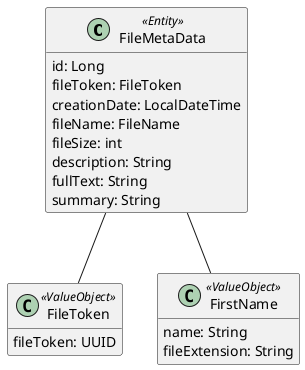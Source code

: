 @startuml
hide methods

class FileMetaData <<Entity>> {
    id: Long
    fileToken: FileToken
    creationDate: LocalDateTime
    fileName: FileName
    fileSize: int
    description: String
    fullText: String
    summary: String
}

class FileToken <<ValueObject>> {
    fileToken: UUID
}

class FirstName <<ValueObject>> {
    name: String
    fileExtension: String
}

FileMetaData -- FileToken
FileMetaData -- FirstName
@enduml